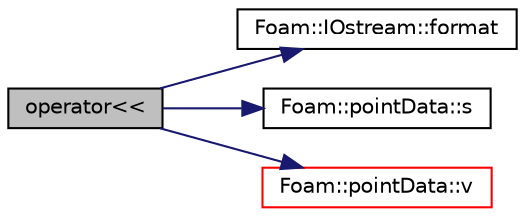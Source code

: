 digraph "operator&lt;&lt;"
{
  bgcolor="transparent";
  edge [fontname="Helvetica",fontsize="10",labelfontname="Helvetica",labelfontsize="10"];
  node [fontname="Helvetica",fontsize="10",shape=record];
  rankdir="LR";
  Node1 [label="operator\<\<",height=0.2,width=0.4,color="black", fillcolor="grey75", style="filled", fontcolor="black"];
  Node1 -> Node2 [color="midnightblue",fontsize="10",style="solid",fontname="Helvetica"];
  Node2 [label="Foam::IOstream::format",height=0.2,width=0.4,color="black",URL="$a01209.html#a1e2dd3d90088c6d1ed0a27bd75d814fb",tooltip="Return current stream format. "];
  Node1 -> Node3 [color="midnightblue",fontsize="10",style="solid",fontname="Helvetica"];
  Node3 [label="Foam::pointData::s",height=0.2,width=0.4,color="black",URL="$a01916.html#a35fe386c5c253bdd7b0bef8a7c9a4a19"];
  Node1 -> Node4 [color="midnightblue",fontsize="10",style="solid",fontname="Helvetica"];
  Node4 [label="Foam::pointData::v",height=0.2,width=0.4,color="red",URL="$a01916.html#a7769344d07ff72267a3d5d2882df60c2"];
}

